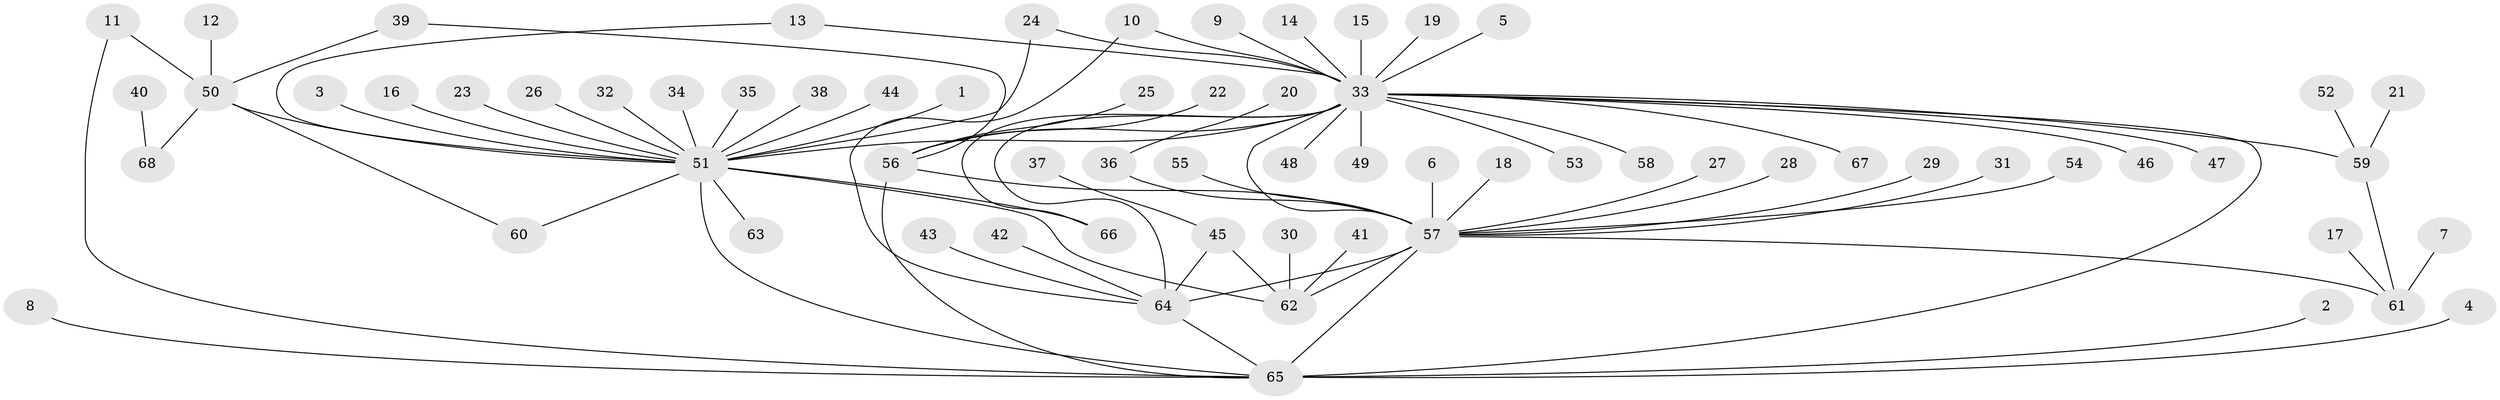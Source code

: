 // original degree distribution, {9: 0.014705882352941176, 10: 0.014705882352941176, 25: 0.007352941176470588, 1: 0.5955882352941176, 6: 0.029411764705882353, 21: 0.007352941176470588, 3: 0.07352941176470588, 2: 0.22058823529411764, 4: 0.022058823529411766, 8: 0.007352941176470588, 7: 0.007352941176470588}
// Generated by graph-tools (version 1.1) at 2025/49/03/09/25 03:49:52]
// undirected, 68 vertices, 83 edges
graph export_dot {
graph [start="1"]
  node [color=gray90,style=filled];
  1;
  2;
  3;
  4;
  5;
  6;
  7;
  8;
  9;
  10;
  11;
  12;
  13;
  14;
  15;
  16;
  17;
  18;
  19;
  20;
  21;
  22;
  23;
  24;
  25;
  26;
  27;
  28;
  29;
  30;
  31;
  32;
  33;
  34;
  35;
  36;
  37;
  38;
  39;
  40;
  41;
  42;
  43;
  44;
  45;
  46;
  47;
  48;
  49;
  50;
  51;
  52;
  53;
  54;
  55;
  56;
  57;
  58;
  59;
  60;
  61;
  62;
  63;
  64;
  65;
  66;
  67;
  68;
  1 -- 51 [weight=1.0];
  2 -- 65 [weight=1.0];
  3 -- 51 [weight=1.0];
  4 -- 65 [weight=1.0];
  5 -- 33 [weight=1.0];
  6 -- 57 [weight=1.0];
  7 -- 61 [weight=1.0];
  8 -- 65 [weight=1.0];
  9 -- 33 [weight=1.0];
  10 -- 33 [weight=1.0];
  10 -- 64 [weight=1.0];
  11 -- 50 [weight=1.0];
  11 -- 65 [weight=1.0];
  12 -- 50 [weight=1.0];
  13 -- 33 [weight=1.0];
  13 -- 51 [weight=1.0];
  14 -- 33 [weight=1.0];
  15 -- 33 [weight=1.0];
  16 -- 51 [weight=1.0];
  17 -- 61 [weight=1.0];
  18 -- 57 [weight=1.0];
  19 -- 33 [weight=1.0];
  20 -- 36 [weight=1.0];
  21 -- 59 [weight=1.0];
  22 -- 56 [weight=1.0];
  23 -- 51 [weight=1.0];
  24 -- 33 [weight=1.0];
  24 -- 51 [weight=1.0];
  25 -- 56 [weight=1.0];
  26 -- 51 [weight=1.0];
  27 -- 57 [weight=1.0];
  28 -- 57 [weight=1.0];
  29 -- 57 [weight=1.0];
  30 -- 62 [weight=1.0];
  31 -- 57 [weight=1.0];
  32 -- 51 [weight=1.0];
  33 -- 46 [weight=1.0];
  33 -- 47 [weight=1.0];
  33 -- 48 [weight=1.0];
  33 -- 49 [weight=1.0];
  33 -- 51 [weight=1.0];
  33 -- 53 [weight=1.0];
  33 -- 56 [weight=1.0];
  33 -- 57 [weight=1.0];
  33 -- 58 [weight=1.0];
  33 -- 59 [weight=1.0];
  33 -- 64 [weight=1.0];
  33 -- 65 [weight=2.0];
  33 -- 66 [weight=1.0];
  33 -- 67 [weight=1.0];
  34 -- 51 [weight=1.0];
  35 -- 51 [weight=1.0];
  36 -- 57 [weight=1.0];
  37 -- 45 [weight=1.0];
  38 -- 51 [weight=1.0];
  39 -- 50 [weight=1.0];
  39 -- 56 [weight=1.0];
  40 -- 68 [weight=1.0];
  41 -- 62 [weight=1.0];
  42 -- 64 [weight=1.0];
  43 -- 64 [weight=1.0];
  44 -- 51 [weight=1.0];
  45 -- 62 [weight=1.0];
  45 -- 64 [weight=1.0];
  50 -- 51 [weight=1.0];
  50 -- 60 [weight=1.0];
  50 -- 68 [weight=1.0];
  51 -- 60 [weight=1.0];
  51 -- 62 [weight=1.0];
  51 -- 63 [weight=1.0];
  51 -- 65 [weight=1.0];
  51 -- 66 [weight=1.0];
  52 -- 59 [weight=1.0];
  54 -- 57 [weight=1.0];
  55 -- 57 [weight=1.0];
  56 -- 57 [weight=2.0];
  56 -- 65 [weight=1.0];
  57 -- 61 [weight=1.0];
  57 -- 62 [weight=1.0];
  57 -- 64 [weight=1.0];
  57 -- 65 [weight=1.0];
  59 -- 61 [weight=1.0];
  64 -- 65 [weight=1.0];
}
